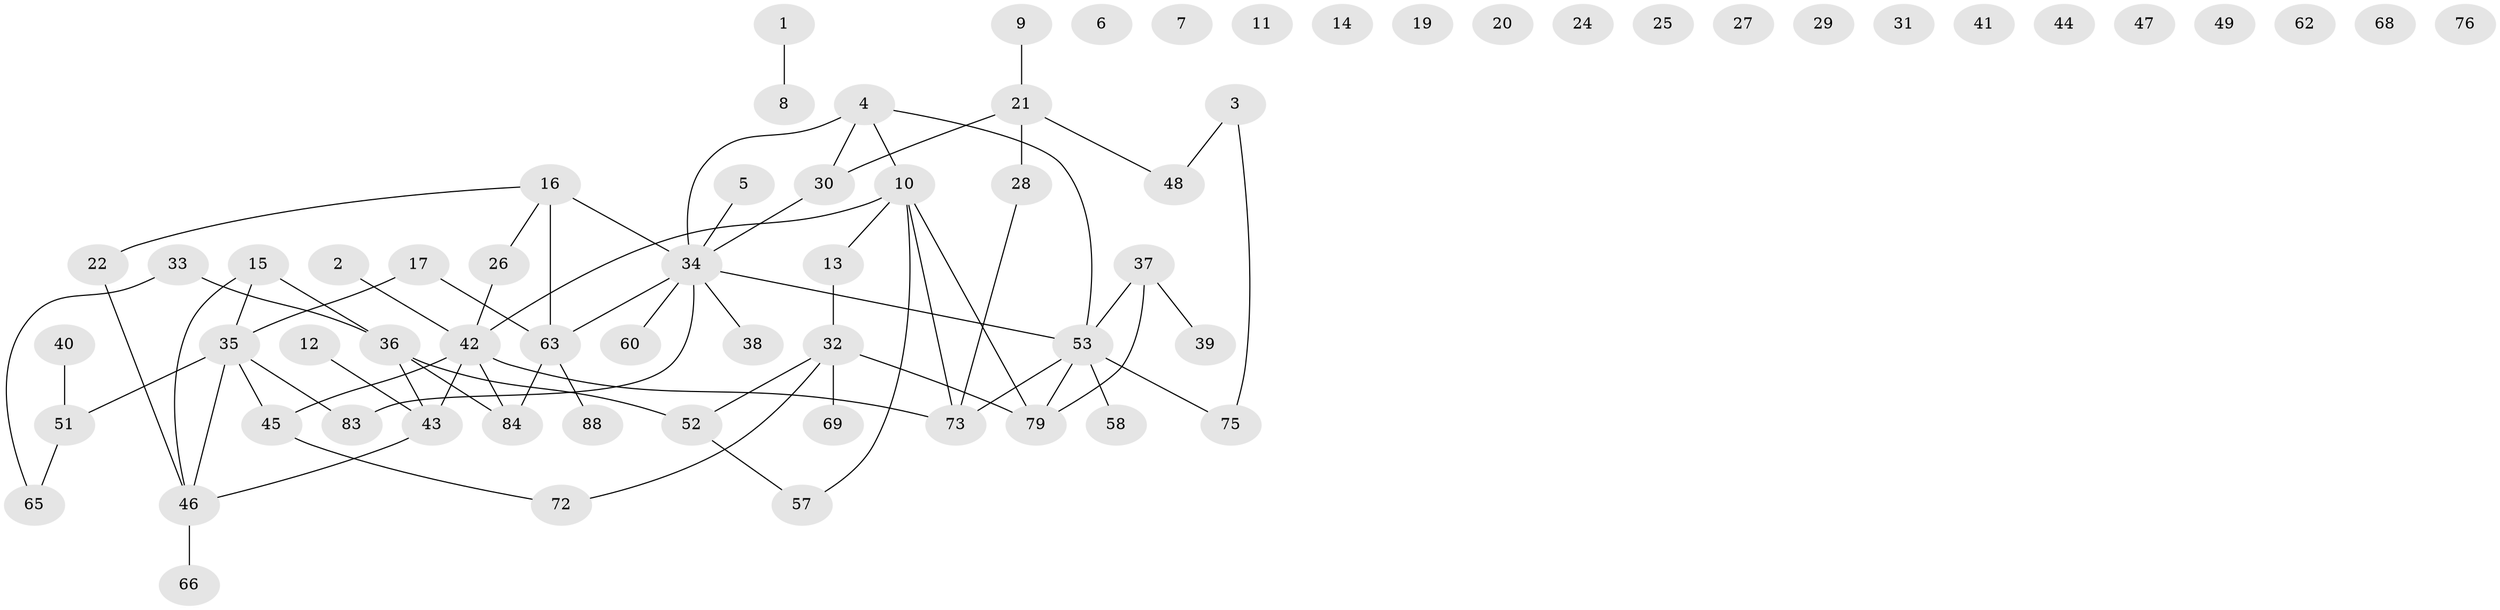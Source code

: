 // Generated by graph-tools (version 1.1) at 2025/23/03/03/25 07:23:29]
// undirected, 67 vertices, 70 edges
graph export_dot {
graph [start="1"]
  node [color=gray90,style=filled];
  1 [super="+71"];
  2;
  3;
  4 [super="+85"];
  5;
  6;
  7;
  8;
  9;
  10 [super="+18"];
  11;
  12;
  13;
  14;
  15;
  16 [super="+54"];
  17;
  19;
  20;
  21 [super="+23"];
  22;
  24;
  25;
  26;
  27;
  28;
  29;
  30;
  31;
  32 [super="+61"];
  33 [super="+55"];
  34 [super="+64"];
  35 [super="+74"];
  36 [super="+50"];
  37 [super="+59"];
  38;
  39;
  40;
  41;
  42 [super="+82"];
  43 [super="+77"];
  44;
  45 [super="+67"];
  46 [super="+87"];
  47;
  48;
  49;
  51 [super="+70"];
  52 [super="+80"];
  53 [super="+56"];
  57;
  58;
  60;
  62;
  63 [super="+89"];
  65 [super="+86"];
  66;
  68;
  69;
  72;
  73 [super="+81"];
  75 [super="+78"];
  76;
  79;
  83;
  84;
  88;
  1 -- 8;
  2 -- 42;
  3 -- 48;
  3 -- 75;
  4 -- 34;
  4 -- 10;
  4 -- 53;
  4 -- 30;
  5 -- 34;
  9 -- 21;
  10 -- 13;
  10 -- 57;
  10 -- 79;
  10 -- 42;
  10 -- 73;
  12 -- 43;
  13 -- 32;
  15 -- 36;
  15 -- 35;
  15 -- 46;
  16 -- 22;
  16 -- 34;
  16 -- 63;
  16 -- 26;
  17 -- 35;
  17 -- 63;
  21 -- 28;
  21 -- 48;
  21 -- 30;
  22 -- 46;
  26 -- 42;
  28 -- 73;
  30 -- 34;
  32 -- 69;
  32 -- 72;
  32 -- 79;
  32 -- 52;
  33 -- 36;
  33 -- 65;
  34 -- 38;
  34 -- 83;
  34 -- 53;
  34 -- 60;
  34 -- 63;
  35 -- 83;
  35 -- 46;
  35 -- 45;
  35 -- 51;
  36 -- 43;
  36 -- 84;
  36 -- 52 [weight=2];
  37 -- 79;
  37 -- 53;
  37 -- 39;
  40 -- 51;
  42 -- 84;
  42 -- 43;
  42 -- 45;
  42 -- 73;
  43 -- 46;
  45 -- 72;
  46 -- 66;
  51 -- 65;
  52 -- 57;
  53 -- 58;
  53 -- 79;
  53 -- 75;
  53 -- 73;
  63 -- 84;
  63 -- 88;
}
